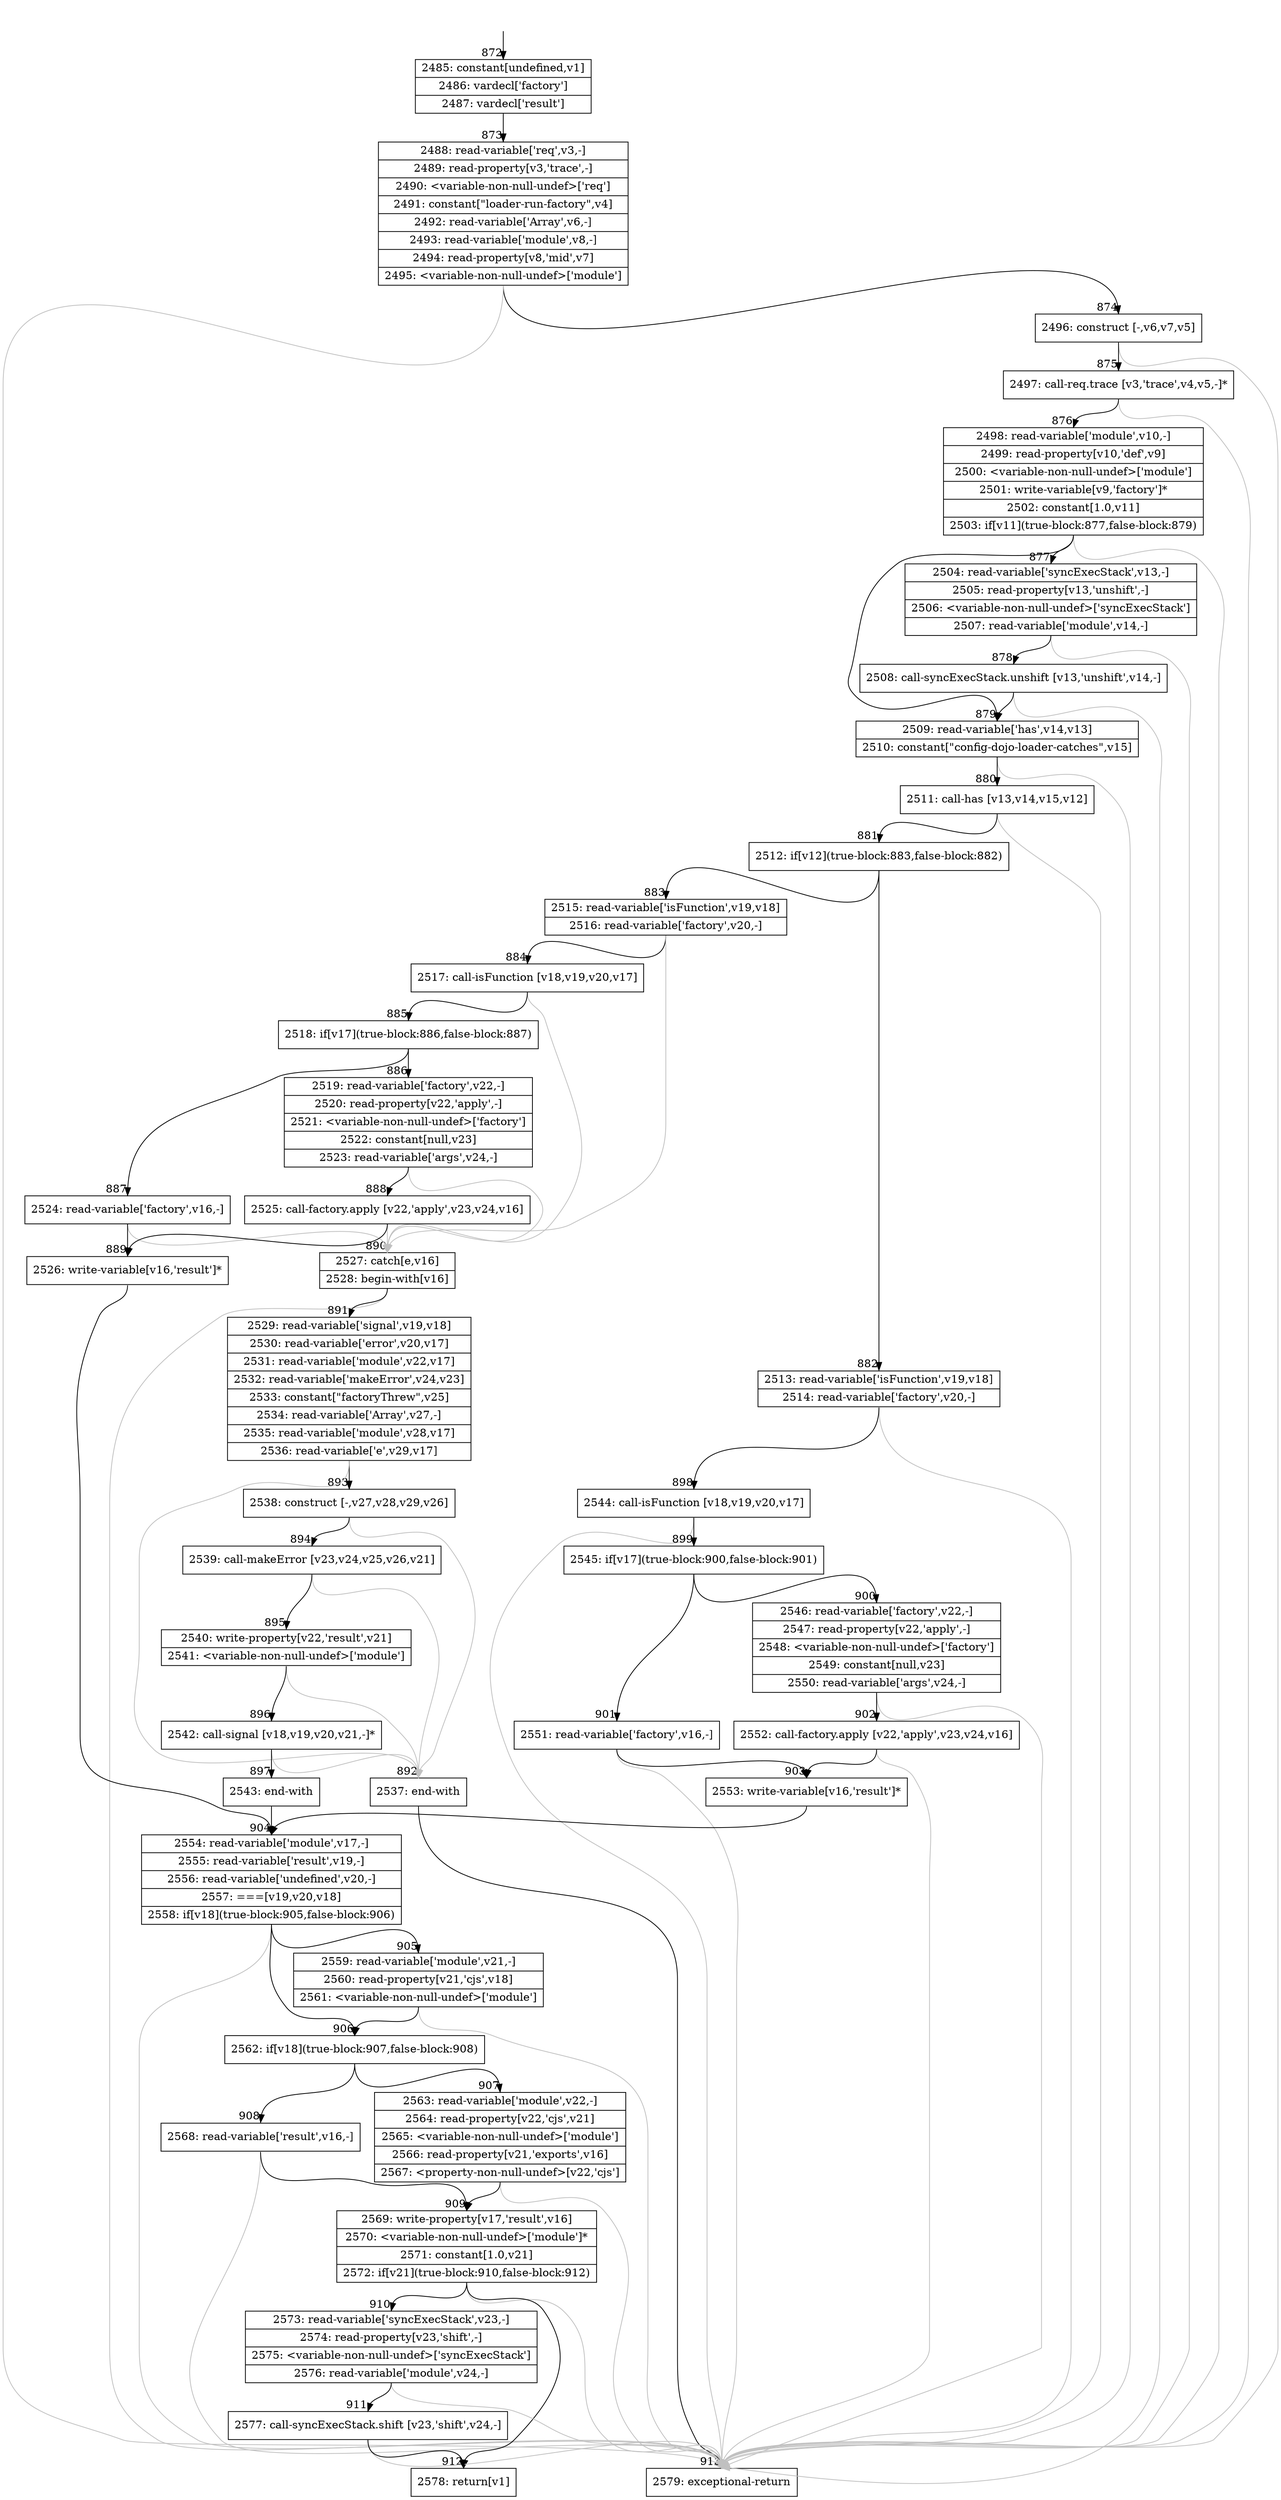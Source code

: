 digraph {
rankdir="TD"
BB_entry66[shape=none,label=""];
BB_entry66 -> BB872 [tailport=s, headport=n, headlabel="    872"]
BB872 [shape=record label="{2485: constant[undefined,v1]|2486: vardecl['factory']|2487: vardecl['result']}" ] 
BB872 -> BB873 [tailport=s, headport=n, headlabel="      873"]
BB873 [shape=record label="{2488: read-variable['req',v3,-]|2489: read-property[v3,'trace',-]|2490: \<variable-non-null-undef\>['req']|2491: constant[\"loader-run-factory\",v4]|2492: read-variable['Array',v6,-]|2493: read-variable['module',v8,-]|2494: read-property[v8,'mid',v7]|2495: \<variable-non-null-undef\>['module']}" ] 
BB873 -> BB874 [tailport=s, headport=n, headlabel="      874"]
BB873 -> BB913 [tailport=s, headport=n, color=gray, headlabel="      913"]
BB874 [shape=record label="{2496: construct [-,v6,v7,v5]}" ] 
BB874 -> BB875 [tailport=s, headport=n, headlabel="      875"]
BB874 -> BB913 [tailport=s, headport=n, color=gray]
BB875 [shape=record label="{2497: call-req.trace [v3,'trace',v4,v5,-]*}" ] 
BB875 -> BB876 [tailport=s, headport=n, headlabel="      876"]
BB875 -> BB913 [tailport=s, headport=n, color=gray]
BB876 [shape=record label="{2498: read-variable['module',v10,-]|2499: read-property[v10,'def',v9]|2500: \<variable-non-null-undef\>['module']|2501: write-variable[v9,'factory']*|2502: constant[1.0,v11]|2503: if[v11](true-block:877,false-block:879)}" ] 
BB876 -> BB879 [tailport=s, headport=n, headlabel="      879"]
BB876 -> BB877 [tailport=s, headport=n, headlabel="      877"]
BB876 -> BB913 [tailport=s, headport=n, color=gray]
BB877 [shape=record label="{2504: read-variable['syncExecStack',v13,-]|2505: read-property[v13,'unshift',-]|2506: \<variable-non-null-undef\>['syncExecStack']|2507: read-variable['module',v14,-]}" ] 
BB877 -> BB878 [tailport=s, headport=n, headlabel="      878"]
BB877 -> BB913 [tailport=s, headport=n, color=gray]
BB878 [shape=record label="{2508: call-syncExecStack.unshift [v13,'unshift',v14,-]}" ] 
BB878 -> BB879 [tailport=s, headport=n]
BB878 -> BB913 [tailport=s, headport=n, color=gray]
BB879 [shape=record label="{2509: read-variable['has',v14,v13]|2510: constant[\"config-dojo-loader-catches\",v15]}" ] 
BB879 -> BB880 [tailport=s, headport=n, headlabel="      880"]
BB879 -> BB913 [tailport=s, headport=n, color=gray]
BB880 [shape=record label="{2511: call-has [v13,v14,v15,v12]}" ] 
BB880 -> BB881 [tailport=s, headport=n, headlabel="      881"]
BB880 -> BB913 [tailport=s, headport=n, color=gray]
BB881 [shape=record label="{2512: if[v12](true-block:883,false-block:882)}" ] 
BB881 -> BB883 [tailport=s, headport=n, headlabel="      883"]
BB881 -> BB882 [tailport=s, headport=n, headlabel="      882"]
BB882 [shape=record label="{2513: read-variable['isFunction',v19,v18]|2514: read-variable['factory',v20,-]}" ] 
BB882 -> BB898 [tailport=s, headport=n, headlabel="      898"]
BB882 -> BB913 [tailport=s, headport=n, color=gray]
BB883 [shape=record label="{2515: read-variable['isFunction',v19,v18]|2516: read-variable['factory',v20,-]}" ] 
BB883 -> BB884 [tailport=s, headport=n, headlabel="      884"]
BB883 -> BB890 [tailport=s, headport=n, color=gray, headlabel="      890"]
BB884 [shape=record label="{2517: call-isFunction [v18,v19,v20,v17]}" ] 
BB884 -> BB885 [tailport=s, headport=n, headlabel="      885"]
BB884 -> BB890 [tailport=s, headport=n, color=gray]
BB885 [shape=record label="{2518: if[v17](true-block:886,false-block:887)}" ] 
BB885 -> BB886 [tailport=s, headport=n, headlabel="      886"]
BB885 -> BB887 [tailport=s, headport=n, headlabel="      887"]
BB886 [shape=record label="{2519: read-variable['factory',v22,-]|2520: read-property[v22,'apply',-]|2521: \<variable-non-null-undef\>['factory']|2522: constant[null,v23]|2523: read-variable['args',v24,-]}" ] 
BB886 -> BB888 [tailport=s, headport=n, headlabel="      888"]
BB886 -> BB890 [tailport=s, headport=n, color=gray]
BB887 [shape=record label="{2524: read-variable['factory',v16,-]}" ] 
BB887 -> BB889 [tailport=s, headport=n, headlabel="      889"]
BB887 -> BB890 [tailport=s, headport=n, color=gray]
BB888 [shape=record label="{2525: call-factory.apply [v22,'apply',v23,v24,v16]}" ] 
BB888 -> BB889 [tailport=s, headport=n]
BB888 -> BB890 [tailport=s, headport=n, color=gray]
BB889 [shape=record label="{2526: write-variable[v16,'result']*}" ] 
BB889 -> BB904 [tailport=s, headport=n, headlabel="      904"]
BB890 [shape=record label="{2527: catch[e,v16]|2528: begin-with[v16]}" ] 
BB890 -> BB891 [tailport=s, headport=n, headlabel="      891"]
BB890 -> BB913 [tailport=s, headport=n, color=gray]
BB891 [shape=record label="{2529: read-variable['signal',v19,v18]|2530: read-variable['error',v20,v17]|2531: read-variable['module',v22,v17]|2532: read-variable['makeError',v24,v23]|2533: constant[\"factoryThrew\",v25]|2534: read-variable['Array',v27,-]|2535: read-variable['module',v28,v17]|2536: read-variable['e',v29,v17]}" ] 
BB891 -> BB893 [tailport=s, headport=n, headlabel="      893"]
BB891 -> BB892 [tailport=s, headport=n, color=gray, headlabel="      892"]
BB892 [shape=record label="{2537: end-with}" ] 
BB892 -> BB913 [tailport=s, headport=n]
BB893 [shape=record label="{2538: construct [-,v27,v28,v29,v26]}" ] 
BB893 -> BB894 [tailport=s, headport=n, headlabel="      894"]
BB893 -> BB892 [tailport=s, headport=n, color=gray]
BB894 [shape=record label="{2539: call-makeError [v23,v24,v25,v26,v21]}" ] 
BB894 -> BB895 [tailport=s, headport=n, headlabel="      895"]
BB894 -> BB892 [tailport=s, headport=n, color=gray]
BB895 [shape=record label="{2540: write-property[v22,'result',v21]|2541: \<variable-non-null-undef\>['module']}" ] 
BB895 -> BB896 [tailport=s, headport=n, headlabel="      896"]
BB895 -> BB892 [tailport=s, headport=n, color=gray]
BB896 [shape=record label="{2542: call-signal [v18,v19,v20,v21,-]*}" ] 
BB896 -> BB897 [tailport=s, headport=n, headlabel="      897"]
BB896 -> BB892 [tailport=s, headport=n, color=gray]
BB897 [shape=record label="{2543: end-with}" ] 
BB897 -> BB904 [tailport=s, headport=n]
BB898 [shape=record label="{2544: call-isFunction [v18,v19,v20,v17]}" ] 
BB898 -> BB899 [tailport=s, headport=n, headlabel="      899"]
BB898 -> BB913 [tailport=s, headport=n, color=gray]
BB899 [shape=record label="{2545: if[v17](true-block:900,false-block:901)}" ] 
BB899 -> BB900 [tailport=s, headport=n, headlabel="      900"]
BB899 -> BB901 [tailport=s, headport=n, headlabel="      901"]
BB900 [shape=record label="{2546: read-variable['factory',v22,-]|2547: read-property[v22,'apply',-]|2548: \<variable-non-null-undef\>['factory']|2549: constant[null,v23]|2550: read-variable['args',v24,-]}" ] 
BB900 -> BB902 [tailport=s, headport=n, headlabel="      902"]
BB900 -> BB913 [tailport=s, headport=n, color=gray]
BB901 [shape=record label="{2551: read-variable['factory',v16,-]}" ] 
BB901 -> BB903 [tailport=s, headport=n, headlabel="      903"]
BB901 -> BB913 [tailport=s, headport=n, color=gray]
BB902 [shape=record label="{2552: call-factory.apply [v22,'apply',v23,v24,v16]}" ] 
BB902 -> BB903 [tailport=s, headport=n]
BB902 -> BB913 [tailport=s, headport=n, color=gray]
BB903 [shape=record label="{2553: write-variable[v16,'result']*}" ] 
BB903 -> BB904 [tailport=s, headport=n]
BB904 [shape=record label="{2554: read-variable['module',v17,-]|2555: read-variable['result',v19,-]|2556: read-variable['undefined',v20,-]|2557: ===[v19,v20,v18]|2558: if[v18](true-block:905,false-block:906)}" ] 
BB904 -> BB906 [tailport=s, headport=n, headlabel="      906"]
BB904 -> BB905 [tailport=s, headport=n, headlabel="      905"]
BB904 -> BB913 [tailport=s, headport=n, color=gray]
BB905 [shape=record label="{2559: read-variable['module',v21,-]|2560: read-property[v21,'cjs',v18]|2561: \<variable-non-null-undef\>['module']}" ] 
BB905 -> BB906 [tailport=s, headport=n]
BB905 -> BB913 [tailport=s, headport=n, color=gray]
BB906 [shape=record label="{2562: if[v18](true-block:907,false-block:908)}" ] 
BB906 -> BB907 [tailport=s, headport=n, headlabel="      907"]
BB906 -> BB908 [tailport=s, headport=n, headlabel="      908"]
BB907 [shape=record label="{2563: read-variable['module',v22,-]|2564: read-property[v22,'cjs',v21]|2565: \<variable-non-null-undef\>['module']|2566: read-property[v21,'exports',v16]|2567: \<property-non-null-undef\>[v22,'cjs']}" ] 
BB907 -> BB909 [tailport=s, headport=n, headlabel="      909"]
BB907 -> BB913 [tailport=s, headport=n, color=gray]
BB908 [shape=record label="{2568: read-variable['result',v16,-]}" ] 
BB908 -> BB909 [tailport=s, headport=n]
BB908 -> BB913 [tailport=s, headport=n, color=gray]
BB909 [shape=record label="{2569: write-property[v17,'result',v16]|2570: \<variable-non-null-undef\>['module']*|2571: constant[1.0,v21]|2572: if[v21](true-block:910,false-block:912)}" ] 
BB909 -> BB912 [tailport=s, headport=n, headlabel="      912"]
BB909 -> BB910 [tailport=s, headport=n, headlabel="      910"]
BB909 -> BB913 [tailport=s, headport=n, color=gray]
BB910 [shape=record label="{2573: read-variable['syncExecStack',v23,-]|2574: read-property[v23,'shift',-]|2575: \<variable-non-null-undef\>['syncExecStack']|2576: read-variable['module',v24,-]}" ] 
BB910 -> BB911 [tailport=s, headport=n, headlabel="      911"]
BB910 -> BB913 [tailport=s, headport=n, color=gray]
BB911 [shape=record label="{2577: call-syncExecStack.shift [v23,'shift',v24,-]}" ] 
BB911 -> BB912 [tailport=s, headport=n]
BB911 -> BB913 [tailport=s, headport=n, color=gray]
BB912 [shape=record label="{2578: return[v1]}" ] 
BB913 [shape=record label="{2579: exceptional-return}" ] 
//#$~ 1150
}
